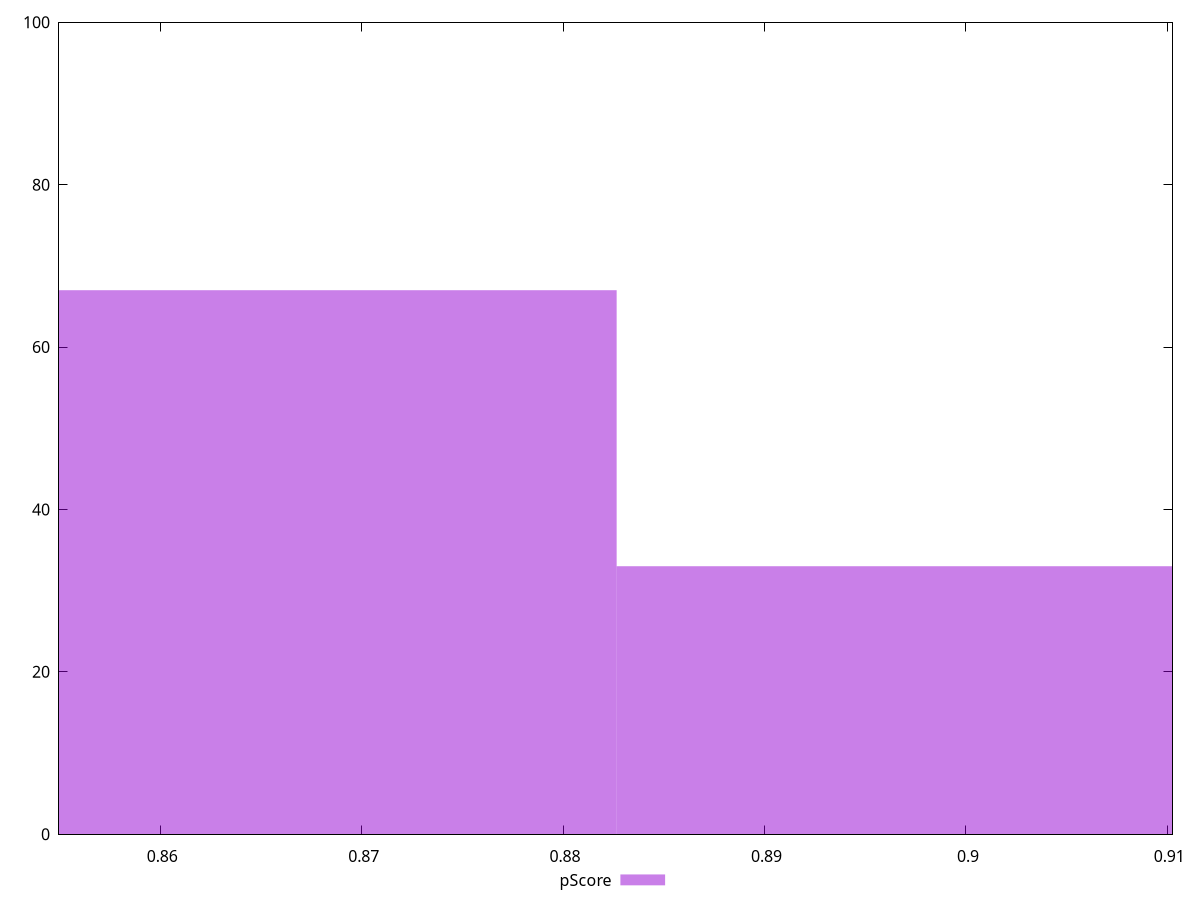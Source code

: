 reset

$pScore <<EOF
0.8653533734672588 67
0.8999675084059492 33
EOF

set key outside below
set boxwidth 0.03461413493869035
set xrange [0.8549729242426154:0.910258416506487]
set yrange [0:100]
set trange [0:100]
set style fill transparent solid 0.5 noborder
set terminal svg size 640, 490 enhanced background rgb 'white'
set output "report_00018_2021-02-10T15-25-16.877Z/first-contentful-paint/samples/pages/pScore/histogram.svg"

plot $pScore title "pScore" with boxes

reset
